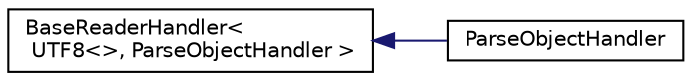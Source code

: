 digraph "Graphical Class Hierarchy"
{
  edge [fontname="Helvetica",fontsize="10",labelfontname="Helvetica",labelfontsize="10"];
  node [fontname="Helvetica",fontsize="10",shape=record];
  rankdir="LR";
  Node0 [label="BaseReaderHandler\<\l UTF8\<\>, ParseObjectHandler \>",height=0.2,width=0.4,color="black", fillcolor="white", style="filled",URL="$structBaseReaderHandler.html"];
  Node0 -> Node1 [dir="back",color="midnightblue",fontsize="10",style="solid",fontname="Helvetica"];
  Node1 [label="ParseObjectHandler",height=0.2,width=0.4,color="black", fillcolor="white", style="filled",URL="$structParseObjectHandler.html"];
}
